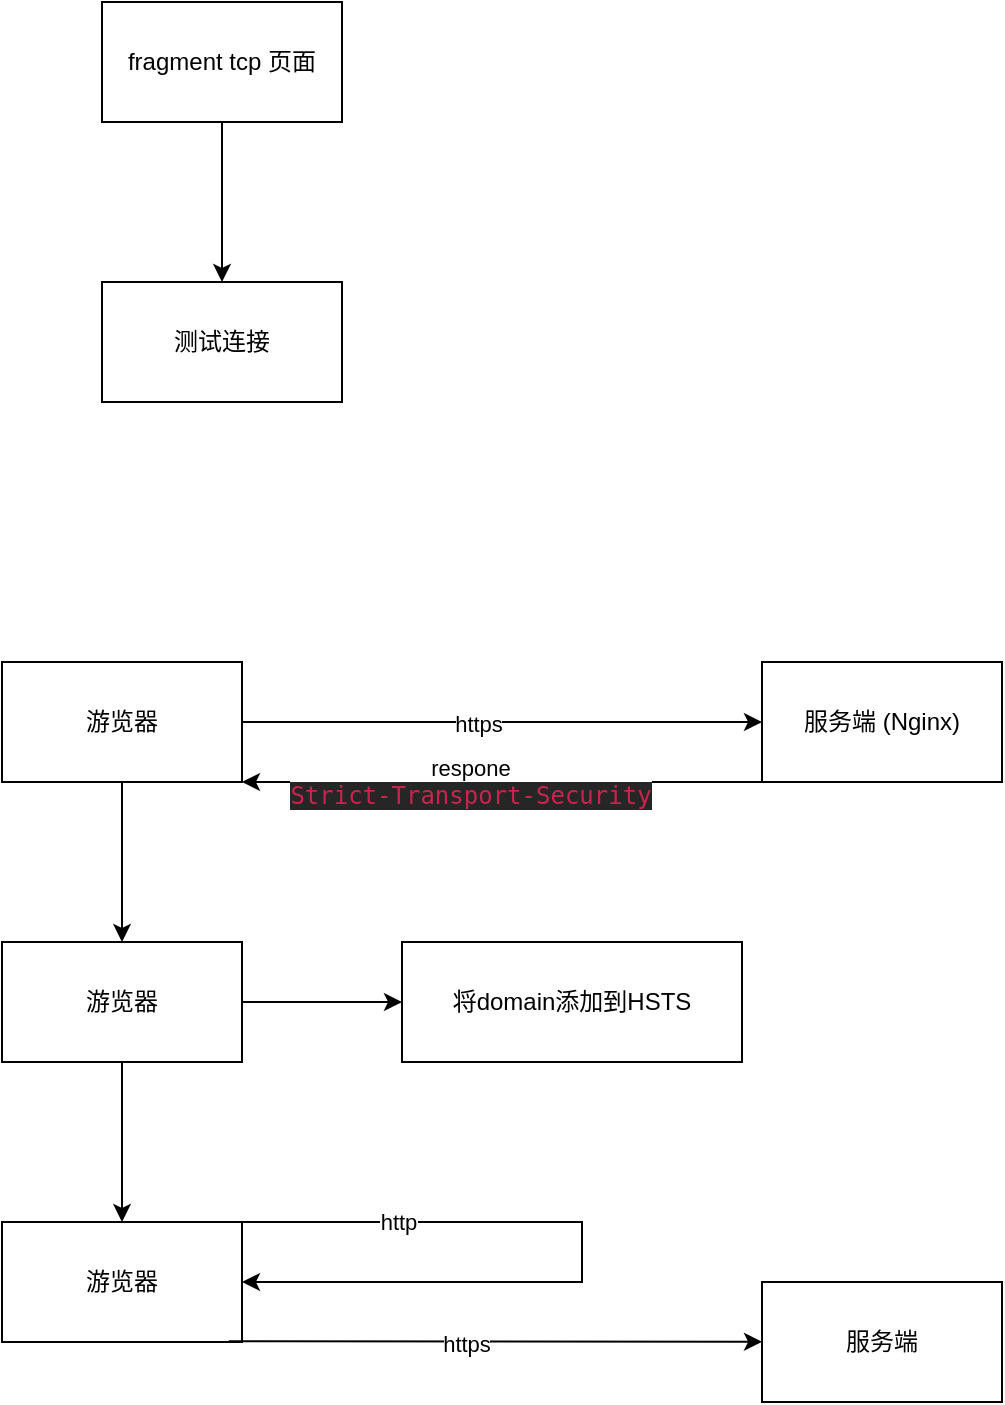 <mxfile version="20.4.0" type="github">
  <diagram id="kWPVA1E_kVxfvEycinZ4" name="第 1 页">
    <mxGraphModel dx="588" dy="530" grid="1" gridSize="10" guides="1" tooltips="1" connect="1" arrows="1" fold="1" page="1" pageScale="1" pageWidth="827" pageHeight="1169" math="0" shadow="0">
      <root>
        <mxCell id="0" />
        <mxCell id="1" parent="0" />
        <mxCell id="SsFfzLggyTm08Lgb0BYg-3" value="" style="edgeStyle=orthogonalEdgeStyle;rounded=0;orthogonalLoop=1;jettySize=auto;html=1;" parent="1" source="SsFfzLggyTm08Lgb0BYg-1" target="SsFfzLggyTm08Lgb0BYg-2" edge="1">
          <mxGeometry relative="1" as="geometry" />
        </mxCell>
        <mxCell id="SsFfzLggyTm08Lgb0BYg-1" value="fragment tcp 页面" style="rounded=0;whiteSpace=wrap;html=1;" parent="1" vertex="1">
          <mxGeometry x="110" y="170" width="120" height="60" as="geometry" />
        </mxCell>
        <mxCell id="SsFfzLggyTm08Lgb0BYg-2" value="测试连接" style="rounded=0;whiteSpace=wrap;html=1;" parent="1" vertex="1">
          <mxGeometry x="110" y="310" width="120" height="60" as="geometry" />
        </mxCell>
        <mxCell id="g4PeDMjppP6cBbdc9k49-11" value="" style="edgeStyle=orthogonalEdgeStyle;rounded=0;orthogonalLoop=1;jettySize=auto;html=1;" edge="1" parent="1" source="g4PeDMjppP6cBbdc9k49-1" target="g4PeDMjppP6cBbdc9k49-10">
          <mxGeometry relative="1" as="geometry" />
        </mxCell>
        <mxCell id="g4PeDMjppP6cBbdc9k49-1" value="游览器" style="rounded=0;whiteSpace=wrap;html=1;" vertex="1" parent="1">
          <mxGeometry x="60" y="500" width="120" height="60" as="geometry" />
        </mxCell>
        <mxCell id="g4PeDMjppP6cBbdc9k49-2" value="服务端 (Nginx)" style="rounded=0;whiteSpace=wrap;html=1;" vertex="1" parent="1">
          <mxGeometry x="440" y="500" width="120" height="60" as="geometry" />
        </mxCell>
        <mxCell id="g4PeDMjppP6cBbdc9k49-4" value="" style="endArrow=classic;html=1;rounded=0;exitX=1;exitY=0.5;exitDx=0;exitDy=0;entryX=0;entryY=0.5;entryDx=0;entryDy=0;" edge="1" parent="1" source="g4PeDMjppP6cBbdc9k49-1" target="g4PeDMjppP6cBbdc9k49-2">
          <mxGeometry width="50" height="50" relative="1" as="geometry">
            <mxPoint x="320" y="670" as="sourcePoint" />
            <mxPoint x="370" y="620" as="targetPoint" />
          </mxGeometry>
        </mxCell>
        <mxCell id="g4PeDMjppP6cBbdc9k49-7" value="https" style="edgeLabel;html=1;align=center;verticalAlign=middle;resizable=0;points=[];" vertex="1" connectable="0" parent="g4PeDMjppP6cBbdc9k49-4">
          <mxGeometry x="-0.092" y="-1" relative="1" as="geometry">
            <mxPoint as="offset" />
          </mxGeometry>
        </mxCell>
        <mxCell id="g4PeDMjppP6cBbdc9k49-8" value="" style="endArrow=classic;html=1;rounded=0;exitX=0;exitY=1;exitDx=0;exitDy=0;entryX=1;entryY=1;entryDx=0;entryDy=0;" edge="1" parent="1" source="g4PeDMjppP6cBbdc9k49-2" target="g4PeDMjppP6cBbdc9k49-1">
          <mxGeometry width="50" height="50" relative="1" as="geometry">
            <mxPoint x="320" y="670" as="sourcePoint" />
            <mxPoint x="370" y="620" as="targetPoint" />
          </mxGeometry>
        </mxCell>
        <mxCell id="g4PeDMjppP6cBbdc9k49-9" value="respone&lt;br&gt;&lt;span style=&quot;color: rgb(199, 37, 78); font-family: Consolas, Monaco, &amp;quot;Andale Mono&amp;quot;, &amp;quot;Ubuntu Mono&amp;quot;, monospace; font-size: 12px; text-align: start; background-color: rgb(38, 38, 38);&quot;&gt;Strict-Transport-Security&lt;/span&gt;" style="edgeLabel;html=1;align=center;verticalAlign=middle;resizable=0;points=[];" vertex="1" connectable="0" parent="g4PeDMjppP6cBbdc9k49-8">
          <mxGeometry x="0.144" relative="1" as="geometry">
            <mxPoint x="2" as="offset" />
          </mxGeometry>
        </mxCell>
        <mxCell id="g4PeDMjppP6cBbdc9k49-13" value="" style="edgeStyle=orthogonalEdgeStyle;rounded=0;orthogonalLoop=1;jettySize=auto;html=1;" edge="1" parent="1" source="g4PeDMjppP6cBbdc9k49-10" target="g4PeDMjppP6cBbdc9k49-12">
          <mxGeometry relative="1" as="geometry" />
        </mxCell>
        <mxCell id="g4PeDMjppP6cBbdc9k49-17" value="" style="edgeStyle=orthogonalEdgeStyle;rounded=0;orthogonalLoop=1;jettySize=auto;html=1;" edge="1" parent="1" source="g4PeDMjppP6cBbdc9k49-10" target="g4PeDMjppP6cBbdc9k49-16">
          <mxGeometry relative="1" as="geometry" />
        </mxCell>
        <mxCell id="g4PeDMjppP6cBbdc9k49-10" value="游览器" style="rounded=0;whiteSpace=wrap;html=1;" vertex="1" parent="1">
          <mxGeometry x="60" y="640" width="120" height="60" as="geometry" />
        </mxCell>
        <mxCell id="g4PeDMjppP6cBbdc9k49-12" value="将domain添加到HSTS" style="whiteSpace=wrap;html=1;rounded=0;" vertex="1" parent="1">
          <mxGeometry x="260" y="640" width="170" height="60" as="geometry" />
        </mxCell>
        <mxCell id="g4PeDMjppP6cBbdc9k49-16" value="游览器" style="rounded=0;whiteSpace=wrap;html=1;" vertex="1" parent="1">
          <mxGeometry x="60" y="780" width="120" height="60" as="geometry" />
        </mxCell>
        <mxCell id="g4PeDMjppP6cBbdc9k49-20" value="" style="edgeStyle=segmentEdgeStyle;endArrow=classic;html=1;rounded=0;exitX=1;exitY=0;exitDx=0;exitDy=0;entryX=1;entryY=0.5;entryDx=0;entryDy=0;" edge="1" parent="1" source="g4PeDMjppP6cBbdc9k49-16" target="g4PeDMjppP6cBbdc9k49-16">
          <mxGeometry width="50" height="50" relative="1" as="geometry">
            <mxPoint x="280" y="810" as="sourcePoint" />
            <mxPoint x="310" y="840" as="targetPoint" />
            <Array as="points">
              <mxPoint x="350" y="780" />
              <mxPoint x="350" y="810" />
            </Array>
          </mxGeometry>
        </mxCell>
        <mxCell id="g4PeDMjppP6cBbdc9k49-21" value="http" style="edgeLabel;html=1;align=center;verticalAlign=middle;resizable=0;points=[];" vertex="1" connectable="0" parent="g4PeDMjppP6cBbdc9k49-20">
          <mxGeometry x="-0.581" relative="1" as="geometry">
            <mxPoint as="offset" />
          </mxGeometry>
        </mxCell>
        <mxCell id="g4PeDMjppP6cBbdc9k49-22" value="" style="endArrow=classic;html=1;rounded=0;exitX=0.945;exitY=0.994;exitDx=0;exitDy=0;exitPerimeter=0;" edge="1" parent="1" source="g4PeDMjppP6cBbdc9k49-16" target="g4PeDMjppP6cBbdc9k49-23">
          <mxGeometry width="50" height="50" relative="1" as="geometry">
            <mxPoint x="230" y="860" as="sourcePoint" />
            <mxPoint x="430" y="840" as="targetPoint" />
          </mxGeometry>
        </mxCell>
        <mxCell id="g4PeDMjppP6cBbdc9k49-24" value="https" style="edgeLabel;html=1;align=center;verticalAlign=middle;resizable=0;points=[];" vertex="1" connectable="0" parent="g4PeDMjppP6cBbdc9k49-22">
          <mxGeometry x="-0.11" y="-1" relative="1" as="geometry">
            <mxPoint as="offset" />
          </mxGeometry>
        </mxCell>
        <mxCell id="g4PeDMjppP6cBbdc9k49-23" value="服务端" style="rounded=0;whiteSpace=wrap;html=1;" vertex="1" parent="1">
          <mxGeometry x="440" y="810" width="120" height="60" as="geometry" />
        </mxCell>
      </root>
    </mxGraphModel>
  </diagram>
</mxfile>
